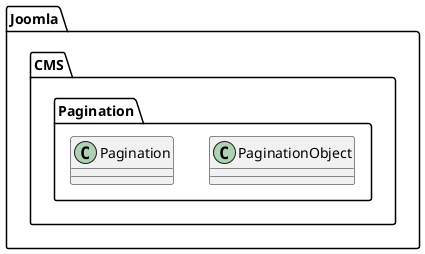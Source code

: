 @startuml
class Joomla.CMS.Pagination.PaginationObject

class Joomla.CMS.Pagination.Pagination
@enduml
